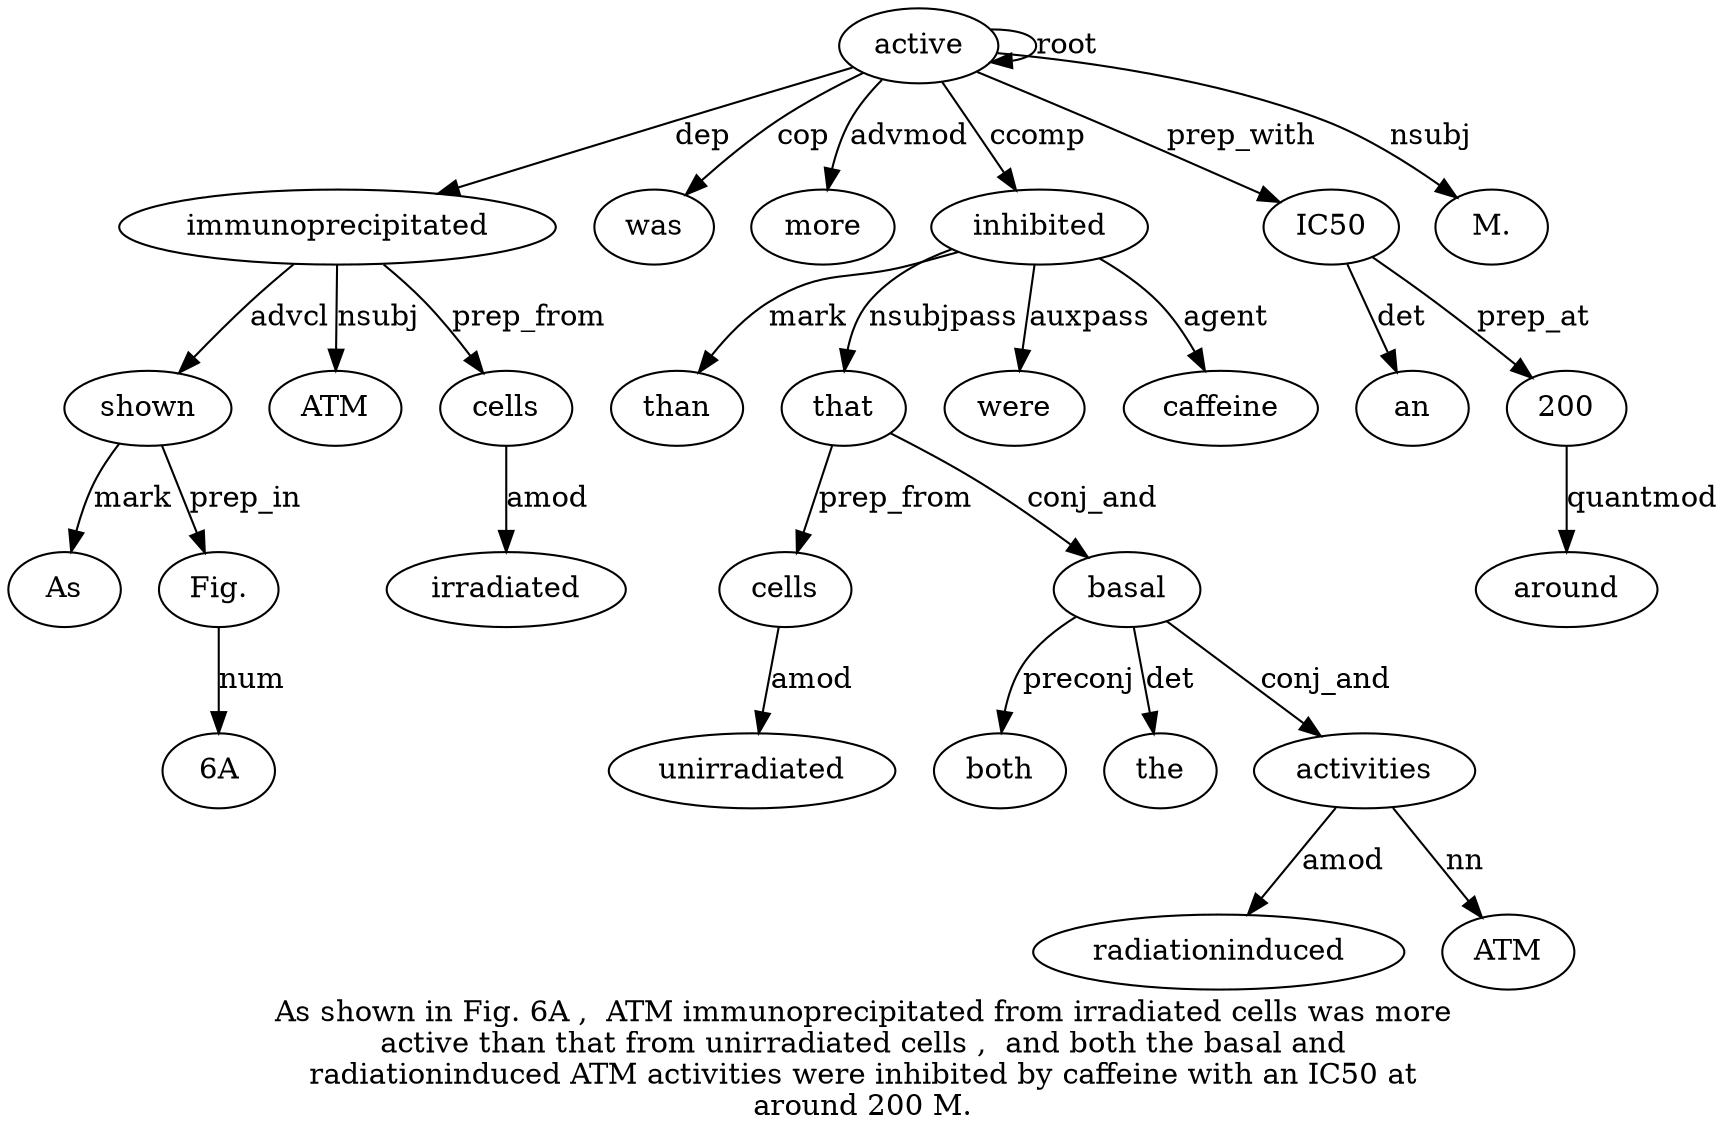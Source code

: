digraph "As shown in Fig. 6A ,  ATM immunoprecipitated from irradiated cells was more active than that from unirradiated cells ,  and both the basal and radiationinduced ATM activities were inhibited by caffeine with an IC50 at around 200 M." {
label="As shown in Fig. 6A ,  ATM immunoprecipitated from irradiated cells was more
active than that from unirradiated cells ,  and both the basal and
radiationinduced ATM activities were inhibited by caffeine with an IC50 at
around 200 M.";
shown2 [style=filled, fillcolor=white, label=shown];
As1 [style=filled, fillcolor=white, label=As];
shown2 -> As1  [label=mark];
immunoprecipitated8 [style=filled, fillcolor=white, label=immunoprecipitated];
immunoprecipitated8 -> shown2  [label=advcl];
"Fig.4" [style=filled, fillcolor=white, label="Fig."];
shown2 -> "Fig.4"  [label=prep_in];
"6A5" [style=filled, fillcolor=white, label="6A"];
"Fig.4" -> "6A5"  [label=num];
ATM7 [style=filled, fillcolor=white, label=ATM];
immunoprecipitated8 -> ATM7  [label=nsubj];
active14 [style=filled, fillcolor=white, label=active];
active14 -> immunoprecipitated8  [label=dep];
cells11 [style=filled, fillcolor=white, label=cells];
irradiated10 [style=filled, fillcolor=white, label=irradiated];
cells11 -> irradiated10  [label=amod];
immunoprecipitated8 -> cells11  [label=prep_from];
was12 [style=filled, fillcolor=white, label=was];
active14 -> was12  [label=cop];
more13 [style=filled, fillcolor=white, label=more];
active14 -> more13  [label=advmod];
active14 -> active14  [label=root];
inhibited30 [style=filled, fillcolor=white, label=inhibited];
than15 [style=filled, fillcolor=white, label=than];
inhibited30 -> than15  [label=mark];
that16 [style=filled, fillcolor=white, label=that];
inhibited30 -> that16  [label=nsubjpass];
cells19 [style=filled, fillcolor=white, label=cells];
unirradiated18 [style=filled, fillcolor=white, label=unirradiated];
cells19 -> unirradiated18  [label=amod];
that16 -> cells19  [label=prep_from];
basal24 [style=filled, fillcolor=white, label=basal];
both22 [style=filled, fillcolor=white, label=both];
basal24 -> both22  [label=preconj];
the23 [style=filled, fillcolor=white, label=the];
basal24 -> the23  [label=det];
that16 -> basal24  [label=conj_and];
activities28 [style=filled, fillcolor=white, label=activities];
radiationinduced26 [style=filled, fillcolor=white, label=radiationinduced];
activities28 -> radiationinduced26  [label=amod];
ATM27 [style=filled, fillcolor=white, label=ATM];
activities28 -> ATM27  [label=nn];
basal24 -> activities28  [label=conj_and];
were29 [style=filled, fillcolor=white, label=were];
inhibited30 -> were29  [label=auxpass];
active14 -> inhibited30  [label=ccomp];
caffeine32 [style=filled, fillcolor=white, label=caffeine];
inhibited30 -> caffeine32  [label=agent];
IC503 [style=filled, fillcolor=white, label=IC50];
an34 [style=filled, fillcolor=white, label=an];
IC503 -> an34  [label=det];
active14 -> IC503  [label=prep_with];
20038 [style=filled, fillcolor=white, label=200];
around37 [style=filled, fillcolor=white, label=around];
20038 -> around37  [label=quantmod];
IC503 -> 20038  [label=prep_at];
"M.39" [style=filled, fillcolor=white, label="M."];
active14 -> "M.39"  [label=nsubj];
}
